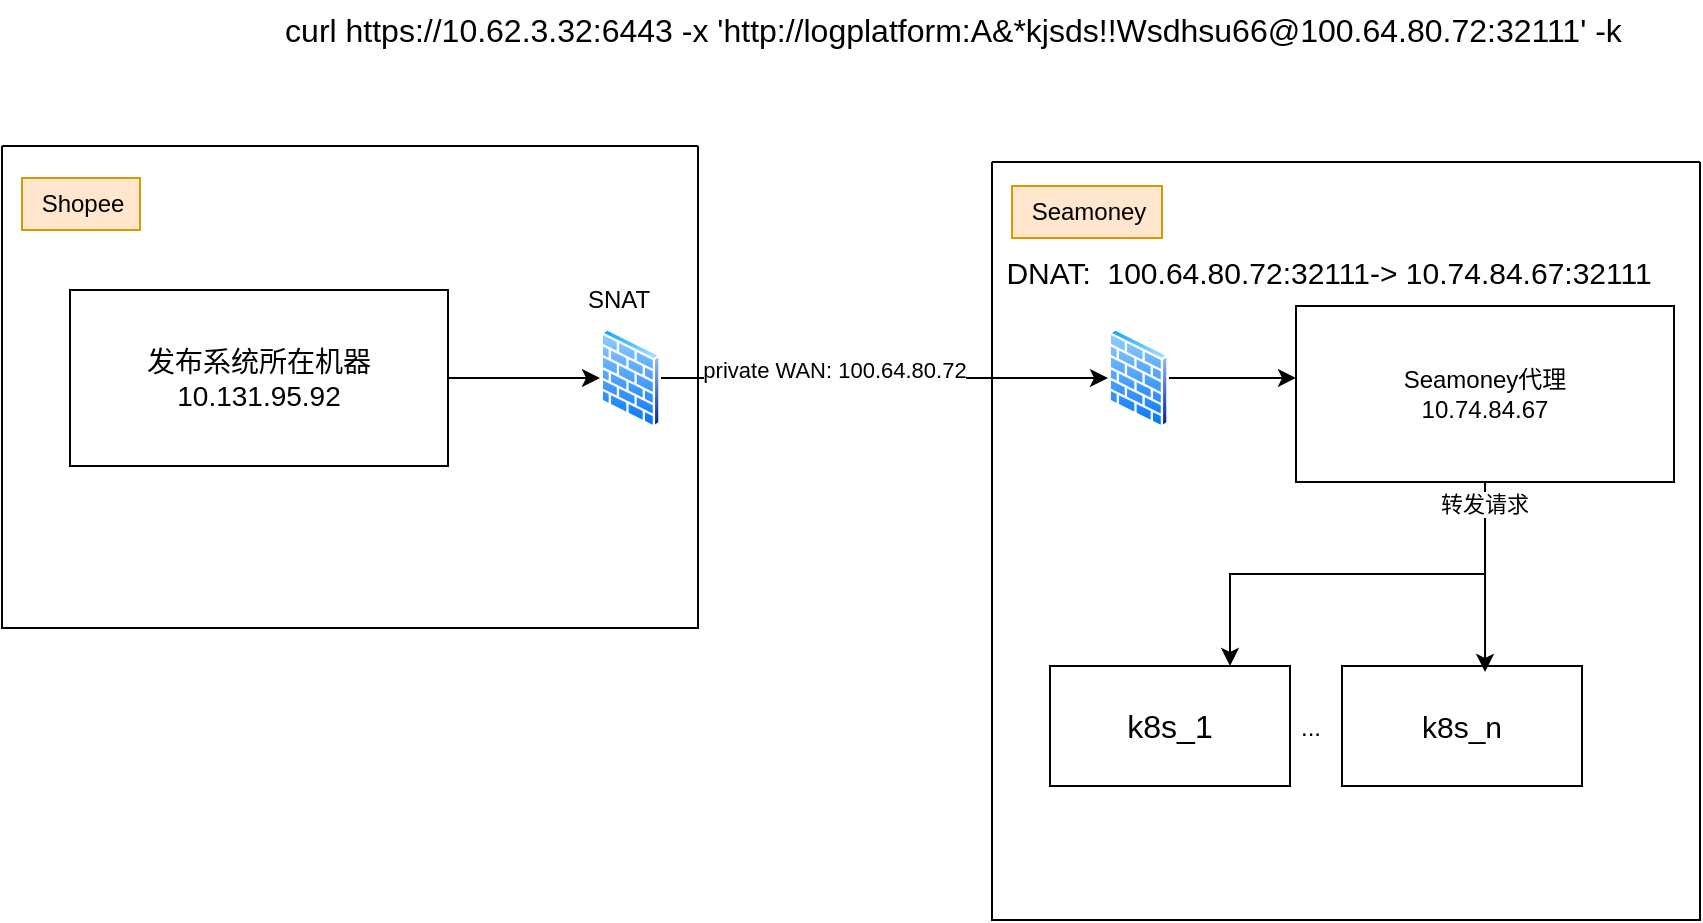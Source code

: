 <mxfile version="24.0.7" type="github">
  <diagram name="第 1 页" id="keaYrZDYN_2LOSkQsUOW">
    <mxGraphModel dx="2021" dy="790" grid="0" gridSize="10" guides="1" tooltips="1" connect="1" arrows="1" fold="1" page="1" pageScale="1" pageWidth="827" pageHeight="1169" math="0" shadow="0">
      <root>
        <mxCell id="0" />
        <mxCell id="1" parent="0" />
        <mxCell id="ugk6MWDElBKlDEBTk2em-2" value="" style="swimlane;startSize=0;" vertex="1" parent="1">
          <mxGeometry x="-31" y="156" width="348" height="241" as="geometry" />
        </mxCell>
        <mxCell id="ugk6MWDElBKlDEBTk2em-3" value="Shopee" style="text;html=1;align=center;verticalAlign=middle;resizable=0;points=[];autosize=1;strokeColor=#d79b00;fillColor=#ffe6cc;" vertex="1" parent="ugk6MWDElBKlDEBTk2em-2">
          <mxGeometry x="10" y="16" width="59" height="26" as="geometry" />
        </mxCell>
        <mxCell id="ugk6MWDElBKlDEBTk2em-4" value="&lt;div style=&quot;font-size: 14px;&quot;&gt;&lt;font style=&quot;font-size: 14px;&quot;&gt;发布系统所在机器&lt;/font&gt;&lt;/div&gt;&lt;font style=&quot;font-size: 14px;&quot;&gt;10.131.95.92&lt;/font&gt;" style="rounded=0;whiteSpace=wrap;html=1;" vertex="1" parent="ugk6MWDElBKlDEBTk2em-2">
          <mxGeometry x="34" y="72" width="189" height="88" as="geometry" />
        </mxCell>
        <mxCell id="ugk6MWDElBKlDEBTk2em-5" value="" style="swimlane;startSize=0;" vertex="1" parent="1">
          <mxGeometry x="464" y="164" width="354" height="379" as="geometry" />
        </mxCell>
        <mxCell id="ugk6MWDElBKlDEBTk2em-6" value="Seamoney" style="text;html=1;align=center;verticalAlign=middle;resizable=0;points=[];autosize=1;strokeColor=#d79b00;fillColor=#ffe6cc;" vertex="1" parent="ugk6MWDElBKlDEBTk2em-5">
          <mxGeometry x="10" y="12" width="75" height="26" as="geometry" />
        </mxCell>
        <mxCell id="ugk6MWDElBKlDEBTk2em-21" style="edgeStyle=orthogonalEdgeStyle;rounded=0;orthogonalLoop=1;jettySize=auto;html=1;entryX=0.75;entryY=0;entryDx=0;entryDy=0;exitX=0.5;exitY=1;exitDx=0;exitDy=0;" edge="1" parent="ugk6MWDElBKlDEBTk2em-5" source="ugk6MWDElBKlDEBTk2em-7" target="ugk6MWDElBKlDEBTk2em-19">
          <mxGeometry relative="1" as="geometry" />
        </mxCell>
        <mxCell id="ugk6MWDElBKlDEBTk2em-7" value="&lt;div&gt;Seamoney代理&lt;/div&gt;10.74.84.67&lt;div&gt;&lt;/div&gt;" style="rounded=0;whiteSpace=wrap;html=1;" vertex="1" parent="ugk6MWDElBKlDEBTk2em-5">
          <mxGeometry x="152" y="72" width="189" height="88" as="geometry" />
        </mxCell>
        <mxCell id="ugk6MWDElBKlDEBTk2em-9" value="" style="image;aspect=fixed;perimeter=ellipsePerimeter;html=1;align=center;shadow=0;dashed=0;spacingTop=3;image=img/lib/active_directory/firewall.svg;" vertex="1" parent="ugk6MWDElBKlDEBTk2em-5">
          <mxGeometry x="58" y="83" width="30.5" height="50" as="geometry" />
        </mxCell>
        <mxCell id="ugk6MWDElBKlDEBTk2em-10" style="edgeStyle=orthogonalEdgeStyle;rounded=0;orthogonalLoop=1;jettySize=auto;html=1;entryX=0;entryY=0.409;entryDx=0;entryDy=0;entryPerimeter=0;" edge="1" parent="ugk6MWDElBKlDEBTk2em-5" source="ugk6MWDElBKlDEBTk2em-9" target="ugk6MWDElBKlDEBTk2em-7">
          <mxGeometry relative="1" as="geometry" />
        </mxCell>
        <mxCell id="ugk6MWDElBKlDEBTk2em-18" value="&lt;font style=&quot;font-size: 15px;&quot;&gt;DNAT:&amp;nbsp;&amp;nbsp;&lt;span style=&quot;background-color: rgb(255, 255, 255);&quot;&gt;100.64.80.72:32111-&amp;gt;&lt;/span&gt;&lt;span style=&quot;text-wrap: wrap;&quot;&gt;&amp;nbsp;10.74.84.67:32111&lt;/span&gt;&lt;/font&gt;" style="text;html=1;align=center;verticalAlign=middle;resizable=0;points=[];autosize=1;strokeColor=none;fillColor=none;" vertex="1" parent="ugk6MWDElBKlDEBTk2em-5">
          <mxGeometry x="-3" y="40" width="341" height="30" as="geometry" />
        </mxCell>
        <mxCell id="ugk6MWDElBKlDEBTk2em-19" value="&lt;font style=&quot;font-size: 16px;&quot;&gt;k8s_1&lt;/font&gt;" style="rounded=0;whiteSpace=wrap;html=1;" vertex="1" parent="ugk6MWDElBKlDEBTk2em-5">
          <mxGeometry x="29" y="252" width="120" height="60" as="geometry" />
        </mxCell>
        <mxCell id="ugk6MWDElBKlDEBTk2em-20" value="&lt;font style=&quot;font-size: 15px;&quot;&gt;k8s_n&lt;/font&gt;" style="rounded=0;whiteSpace=wrap;html=1;" vertex="1" parent="ugk6MWDElBKlDEBTk2em-5">
          <mxGeometry x="175" y="252" width="120" height="60" as="geometry" />
        </mxCell>
        <mxCell id="ugk6MWDElBKlDEBTk2em-22" style="edgeStyle=orthogonalEdgeStyle;rounded=0;orthogonalLoop=1;jettySize=auto;html=1;entryX=0.596;entryY=0.05;entryDx=0;entryDy=0;entryPerimeter=0;" edge="1" parent="ugk6MWDElBKlDEBTk2em-5" source="ugk6MWDElBKlDEBTk2em-7" target="ugk6MWDElBKlDEBTk2em-20">
          <mxGeometry relative="1" as="geometry" />
        </mxCell>
        <mxCell id="ugk6MWDElBKlDEBTk2em-24" value="转发请求" style="edgeLabel;html=1;align=center;verticalAlign=middle;resizable=0;points=[];" vertex="1" connectable="0" parent="ugk6MWDElBKlDEBTk2em-22">
          <mxGeometry x="-0.768" y="-1" relative="1" as="geometry">
            <mxPoint as="offset" />
          </mxGeometry>
        </mxCell>
        <mxCell id="ugk6MWDElBKlDEBTk2em-8" style="edgeStyle=orthogonalEdgeStyle;rounded=0;orthogonalLoop=1;jettySize=auto;html=1;" edge="1" parent="1" source="ugk6MWDElBKlDEBTk2em-11" target="ugk6MWDElBKlDEBTk2em-9">
          <mxGeometry relative="1" as="geometry">
            <mxPoint x="383" y="272" as="targetPoint" />
          </mxGeometry>
        </mxCell>
        <mxCell id="ugk6MWDElBKlDEBTk2em-16" value="private WAN:&amp;nbsp;100.64.80.72" style="edgeLabel;html=1;align=center;verticalAlign=middle;resizable=0;points=[];" vertex="1" connectable="0" parent="ugk6MWDElBKlDEBTk2em-8">
          <mxGeometry x="-0.235" y="4" relative="1" as="geometry">
            <mxPoint x="1" as="offset" />
          </mxGeometry>
        </mxCell>
        <mxCell id="ugk6MWDElBKlDEBTk2em-12" value="" style="edgeStyle=orthogonalEdgeStyle;rounded=0;orthogonalLoop=1;jettySize=auto;html=1;" edge="1" parent="1" source="ugk6MWDElBKlDEBTk2em-4" target="ugk6MWDElBKlDEBTk2em-11">
          <mxGeometry relative="1" as="geometry">
            <mxPoint x="368" y="272" as="targetPoint" />
            <mxPoint x="192" y="272" as="sourcePoint" />
          </mxGeometry>
        </mxCell>
        <mxCell id="ugk6MWDElBKlDEBTk2em-11" value="" style="image;aspect=fixed;perimeter=ellipsePerimeter;html=1;align=center;shadow=0;dashed=0;spacingTop=3;image=img/lib/active_directory/firewall.svg;" vertex="1" parent="1">
          <mxGeometry x="268" y="247" width="30.5" height="50" as="geometry" />
        </mxCell>
        <mxCell id="ugk6MWDElBKlDEBTk2em-17" value="SNAT" style="text;html=1;align=center;verticalAlign=middle;resizable=0;points=[];autosize=1;strokeColor=none;fillColor=none;" vertex="1" parent="1">
          <mxGeometry x="252" y="220" width="49" height="26" as="geometry" />
        </mxCell>
        <mxCell id="ugk6MWDElBKlDEBTk2em-23" value="..." style="text;html=1;align=center;verticalAlign=middle;resizable=0;points=[];autosize=1;strokeColor=none;fillColor=none;" vertex="1" parent="1">
          <mxGeometry x="609" y="434" width="28" height="26" as="geometry" />
        </mxCell>
        <mxCell id="ugk6MWDElBKlDEBTk2em-25" value="&lt;font style=&quot;font-size: 16px;&quot;&gt;&amp;nbsp;curl https://10.62.3.32:6443 -x &#39;http://logplatform:A&amp;amp;*kjsds!!Wsdhsu66@100.64.80.72:32111&#39; -k&lt;/font&gt;" style="text;html=1;align=center;verticalAlign=middle;whiteSpace=wrap;rounded=0;" vertex="1" parent="1">
          <mxGeometry x="95" y="83" width="695" height="30" as="geometry" />
        </mxCell>
      </root>
    </mxGraphModel>
  </diagram>
</mxfile>
